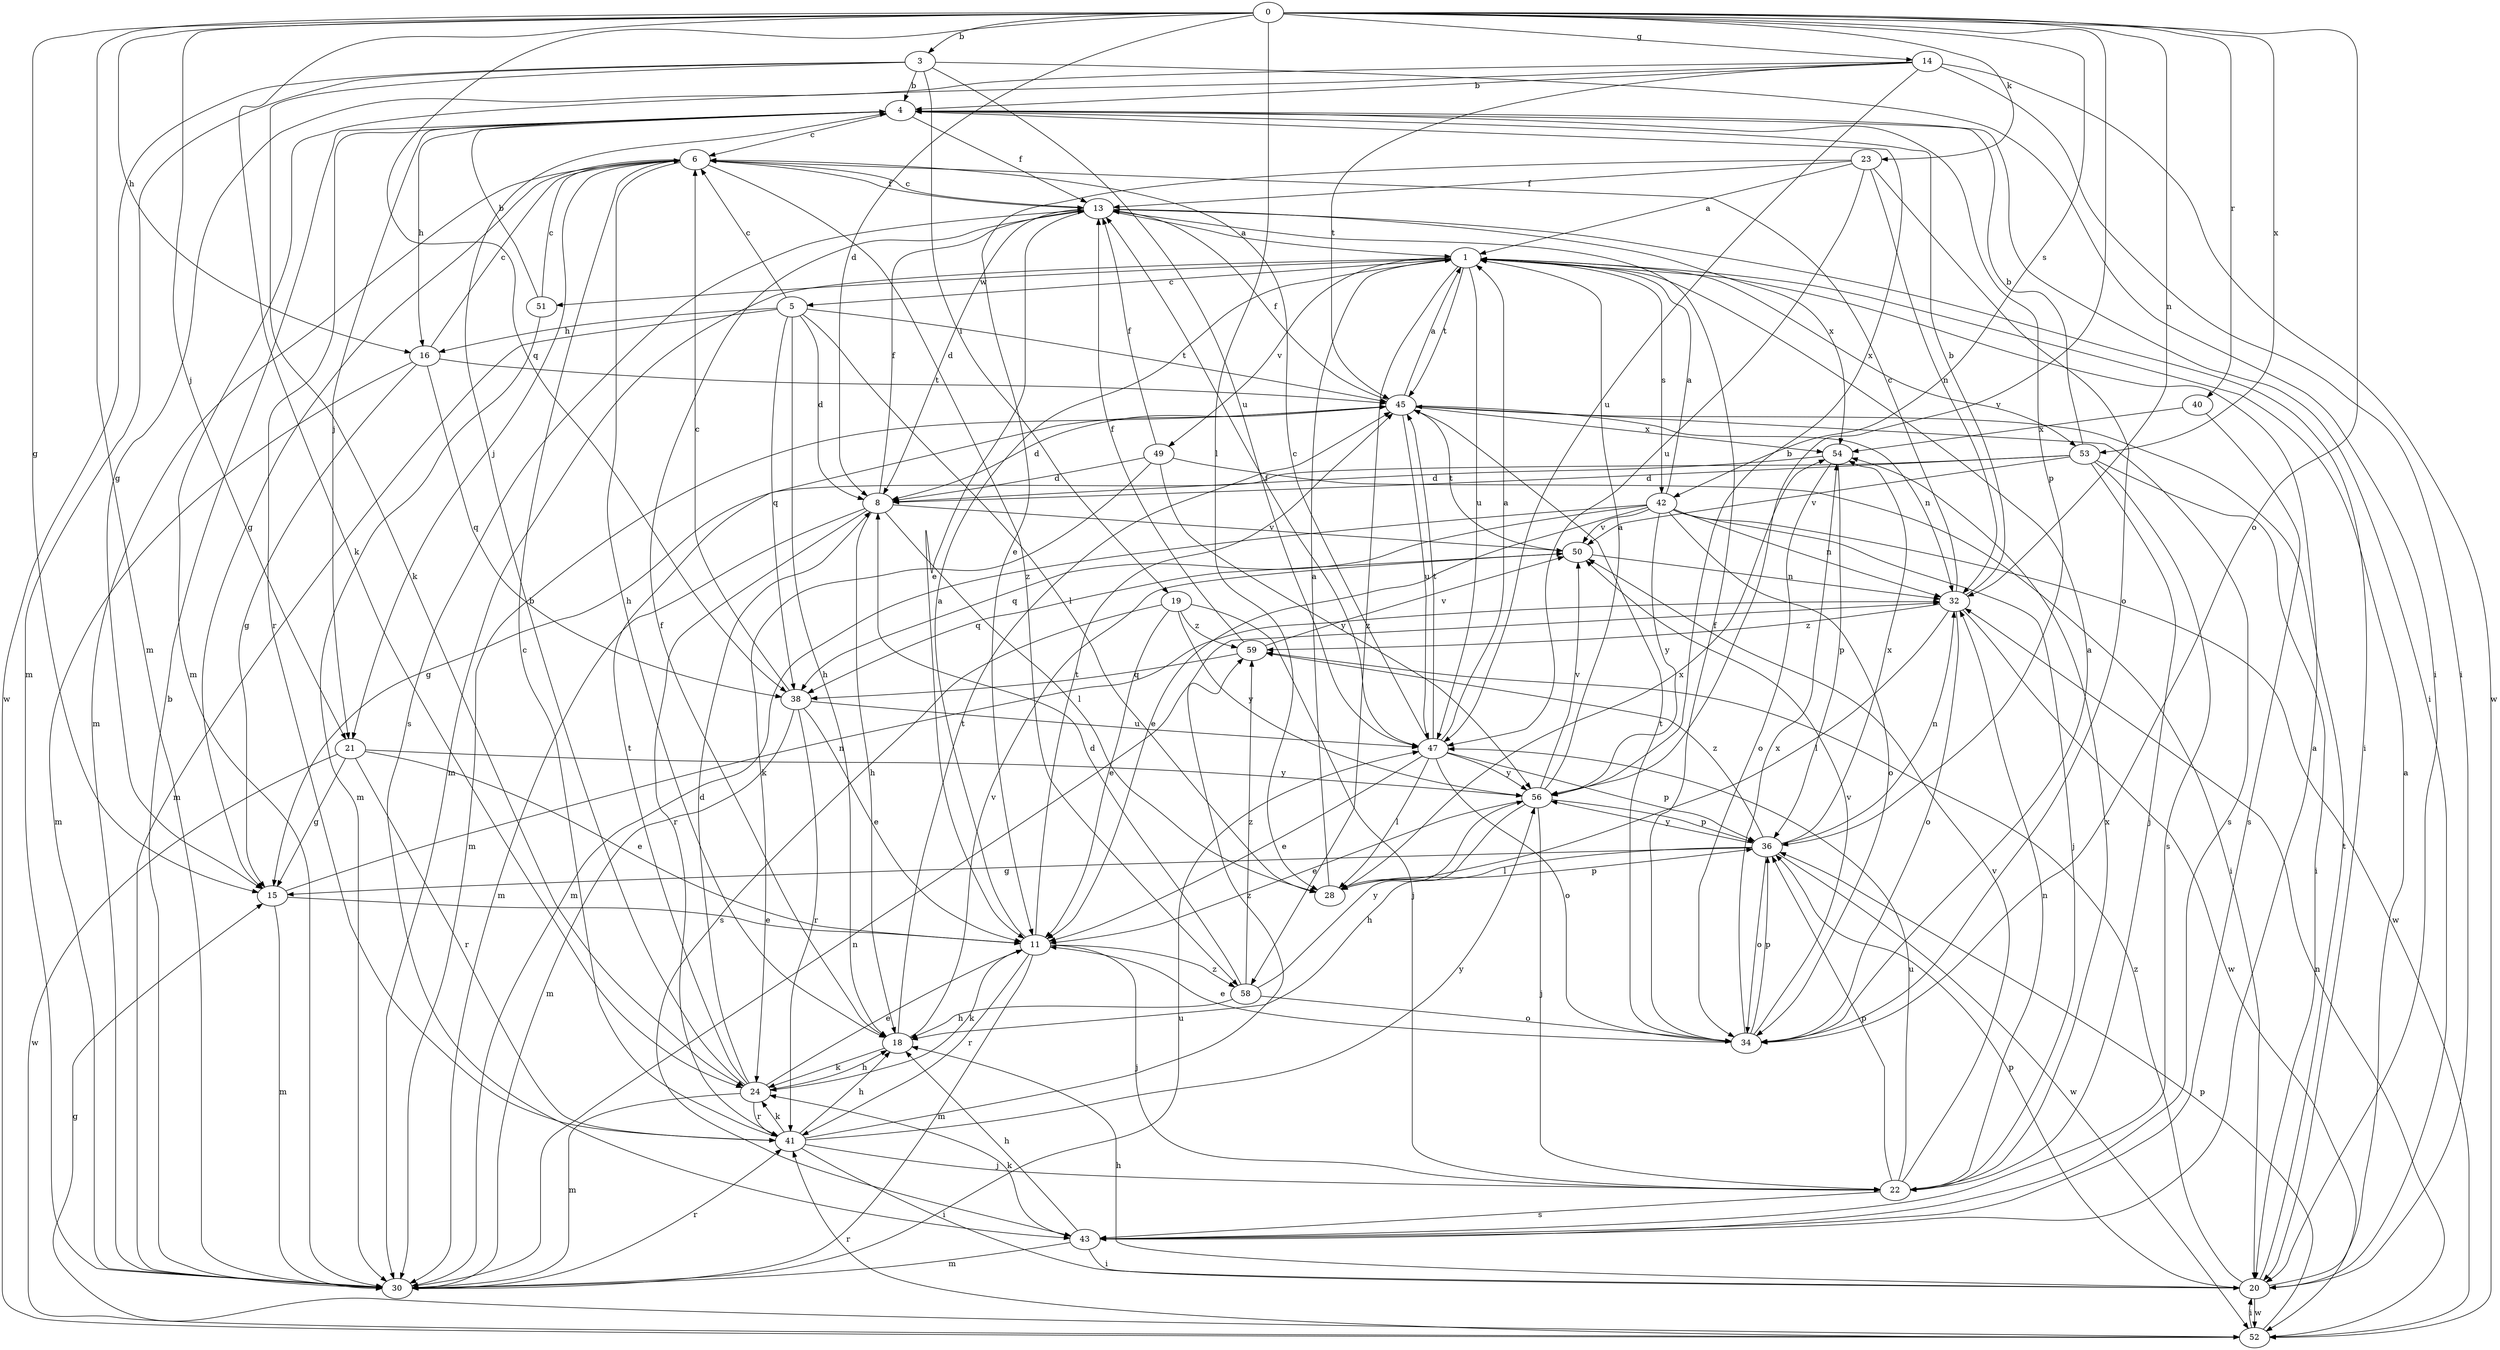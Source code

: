 strict digraph  {
0;
1;
3;
4;
5;
6;
8;
11;
13;
14;
15;
16;
18;
19;
20;
21;
22;
23;
24;
28;
30;
32;
34;
36;
38;
40;
41;
42;
43;
45;
47;
49;
50;
51;
52;
53;
54;
56;
58;
59;
0 -> 3  [label=b];
0 -> 8  [label=d];
0 -> 14  [label=g];
0 -> 15  [label=g];
0 -> 16  [label=h];
0 -> 21  [label=j];
0 -> 23  [label=k];
0 -> 24  [label=k];
0 -> 28  [label=l];
0 -> 30  [label=m];
0 -> 32  [label=n];
0 -> 34  [label=o];
0 -> 38  [label=q];
0 -> 40  [label=r];
0 -> 42  [label=s];
0 -> 53  [label=x];
0 -> 56  [label=y];
1 -> 5  [label=c];
1 -> 30  [label=m];
1 -> 42  [label=s];
1 -> 45  [label=t];
1 -> 47  [label=u];
1 -> 49  [label=v];
1 -> 51  [label=w];
1 -> 53  [label=x];
1 -> 58  [label=z];
3 -> 4  [label=b];
3 -> 19  [label=i];
3 -> 20  [label=i];
3 -> 24  [label=k];
3 -> 30  [label=m];
3 -> 47  [label=u];
3 -> 52  [label=w];
4 -> 6  [label=c];
4 -> 13  [label=f];
4 -> 16  [label=h];
4 -> 20  [label=i];
4 -> 21  [label=j];
4 -> 36  [label=p];
4 -> 41  [label=r];
5 -> 6  [label=c];
5 -> 8  [label=d];
5 -> 16  [label=h];
5 -> 18  [label=h];
5 -> 28  [label=l];
5 -> 30  [label=m];
5 -> 38  [label=q];
5 -> 45  [label=t];
6 -> 13  [label=f];
6 -> 15  [label=g];
6 -> 18  [label=h];
6 -> 21  [label=j];
6 -> 30  [label=m];
6 -> 58  [label=z];
8 -> 13  [label=f];
8 -> 18  [label=h];
8 -> 28  [label=l];
8 -> 30  [label=m];
8 -> 41  [label=r];
8 -> 50  [label=v];
11 -> 1  [label=a];
11 -> 22  [label=j];
11 -> 24  [label=k];
11 -> 30  [label=m];
11 -> 41  [label=r];
11 -> 45  [label=t];
11 -> 58  [label=z];
13 -> 1  [label=a];
13 -> 6  [label=c];
13 -> 8  [label=d];
13 -> 11  [label=e];
13 -> 20  [label=i];
13 -> 43  [label=s];
13 -> 54  [label=x];
14 -> 4  [label=b];
14 -> 15  [label=g];
14 -> 20  [label=i];
14 -> 30  [label=m];
14 -> 45  [label=t];
14 -> 47  [label=u];
14 -> 52  [label=w];
15 -> 11  [label=e];
15 -> 30  [label=m];
15 -> 32  [label=n];
16 -> 6  [label=c];
16 -> 15  [label=g];
16 -> 30  [label=m];
16 -> 38  [label=q];
16 -> 45  [label=t];
18 -> 13  [label=f];
18 -> 24  [label=k];
18 -> 45  [label=t];
18 -> 50  [label=v];
19 -> 11  [label=e];
19 -> 22  [label=j];
19 -> 43  [label=s];
19 -> 56  [label=y];
19 -> 59  [label=z];
20 -> 1  [label=a];
20 -> 18  [label=h];
20 -> 36  [label=p];
20 -> 45  [label=t];
20 -> 52  [label=w];
20 -> 59  [label=z];
21 -> 11  [label=e];
21 -> 15  [label=g];
21 -> 41  [label=r];
21 -> 52  [label=w];
21 -> 56  [label=y];
22 -> 32  [label=n];
22 -> 36  [label=p];
22 -> 43  [label=s];
22 -> 47  [label=u];
22 -> 50  [label=v];
22 -> 54  [label=x];
23 -> 1  [label=a];
23 -> 11  [label=e];
23 -> 13  [label=f];
23 -> 32  [label=n];
23 -> 34  [label=o];
23 -> 47  [label=u];
24 -> 4  [label=b];
24 -> 8  [label=d];
24 -> 11  [label=e];
24 -> 18  [label=h];
24 -> 30  [label=m];
24 -> 41  [label=r];
24 -> 45  [label=t];
28 -> 1  [label=a];
28 -> 36  [label=p];
28 -> 54  [label=x];
30 -> 4  [label=b];
30 -> 32  [label=n];
30 -> 41  [label=r];
30 -> 47  [label=u];
32 -> 4  [label=b];
32 -> 6  [label=c];
32 -> 28  [label=l];
32 -> 34  [label=o];
32 -> 52  [label=w];
32 -> 59  [label=z];
34 -> 1  [label=a];
34 -> 11  [label=e];
34 -> 13  [label=f];
34 -> 36  [label=p];
34 -> 45  [label=t];
34 -> 50  [label=v];
34 -> 54  [label=x];
36 -> 15  [label=g];
36 -> 28  [label=l];
36 -> 32  [label=n];
36 -> 34  [label=o];
36 -> 52  [label=w];
36 -> 54  [label=x];
36 -> 56  [label=y];
36 -> 59  [label=z];
38 -> 6  [label=c];
38 -> 11  [label=e];
38 -> 30  [label=m];
38 -> 41  [label=r];
38 -> 47  [label=u];
40 -> 43  [label=s];
40 -> 54  [label=x];
41 -> 6  [label=c];
41 -> 18  [label=h];
41 -> 20  [label=i];
41 -> 22  [label=j];
41 -> 24  [label=k];
41 -> 56  [label=y];
41 -> 59  [label=z];
42 -> 1  [label=a];
42 -> 11  [label=e];
42 -> 22  [label=j];
42 -> 30  [label=m];
42 -> 32  [label=n];
42 -> 34  [label=o];
42 -> 38  [label=q];
42 -> 50  [label=v];
42 -> 52  [label=w];
42 -> 56  [label=y];
43 -> 1  [label=a];
43 -> 18  [label=h];
43 -> 20  [label=i];
43 -> 24  [label=k];
43 -> 30  [label=m];
45 -> 1  [label=a];
45 -> 8  [label=d];
45 -> 13  [label=f];
45 -> 30  [label=m];
45 -> 32  [label=n];
45 -> 43  [label=s];
45 -> 47  [label=u];
45 -> 54  [label=x];
47 -> 1  [label=a];
47 -> 6  [label=c];
47 -> 11  [label=e];
47 -> 13  [label=f];
47 -> 28  [label=l];
47 -> 34  [label=o];
47 -> 36  [label=p];
47 -> 45  [label=t];
47 -> 56  [label=y];
49 -> 8  [label=d];
49 -> 13  [label=f];
49 -> 20  [label=i];
49 -> 24  [label=k];
49 -> 56  [label=y];
50 -> 32  [label=n];
50 -> 38  [label=q];
50 -> 45  [label=t];
51 -> 4  [label=b];
51 -> 6  [label=c];
51 -> 30  [label=m];
52 -> 15  [label=g];
52 -> 20  [label=i];
52 -> 32  [label=n];
52 -> 36  [label=p];
52 -> 41  [label=r];
53 -> 4  [label=b];
53 -> 8  [label=d];
53 -> 15  [label=g];
53 -> 20  [label=i];
53 -> 22  [label=j];
53 -> 43  [label=s];
53 -> 50  [label=v];
54 -> 8  [label=d];
54 -> 34  [label=o];
54 -> 36  [label=p];
56 -> 1  [label=a];
56 -> 4  [label=b];
56 -> 11  [label=e];
56 -> 18  [label=h];
56 -> 22  [label=j];
56 -> 36  [label=p];
56 -> 50  [label=v];
58 -> 8  [label=d];
58 -> 18  [label=h];
58 -> 34  [label=o];
58 -> 56  [label=y];
58 -> 59  [label=z];
59 -> 13  [label=f];
59 -> 38  [label=q];
59 -> 50  [label=v];
}
